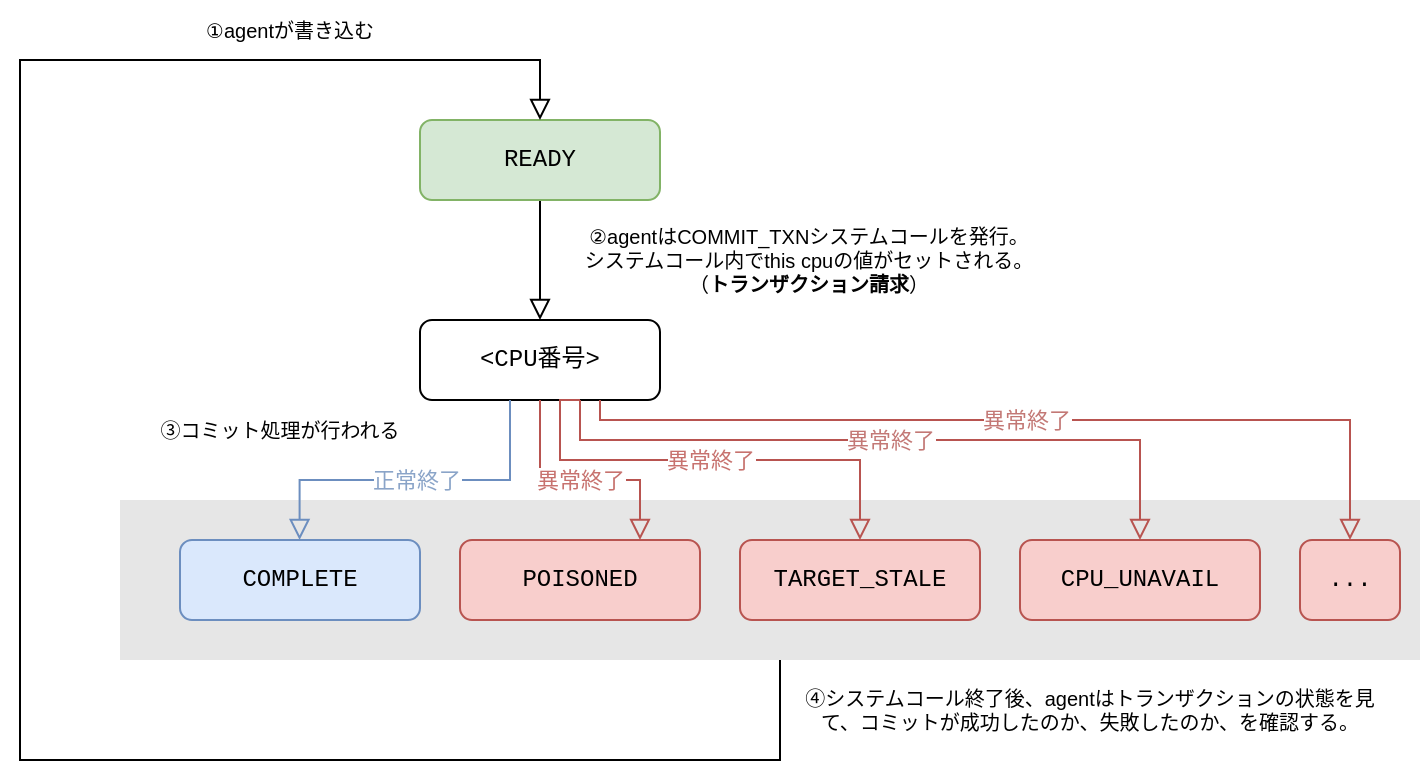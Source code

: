 <mxfile version="23.1.4" type="github">
  <diagram id="C5RBs43oDa-KdzZeNtuy" name="Page-1">
    <mxGraphModel dx="1766" dy="490" grid="1" gridSize="10" guides="1" tooltips="1" connect="1" arrows="1" fold="1" page="1" pageScale="1" pageWidth="827" pageHeight="1169" math="0" shadow="0">
      <root>
        <mxCell id="WIyWlLk6GJQsqaUBKTNV-0" />
        <mxCell id="WIyWlLk6GJQsqaUBKTNV-1" parent="WIyWlLk6GJQsqaUBKTNV-0" />
        <mxCell id="uvHBNaYPE4i9yTGE9JWl-4" value="" style="rounded=0;whiteSpace=wrap;html=1;fillColor=#E6E6E6;strokeColor=none;" vertex="1" parent="WIyWlLk6GJQsqaUBKTNV-1">
          <mxGeometry x="10" y="260" width="650" height="80" as="geometry" />
        </mxCell>
        <mxCell id="WIyWlLk6GJQsqaUBKTNV-2" value="" style="rounded=0;html=1;jettySize=auto;orthogonalLoop=1;fontSize=11;endArrow=block;endFill=0;endSize=8;strokeWidth=1;shadow=0;labelBackgroundColor=none;edgeStyle=orthogonalEdgeStyle;" parent="WIyWlLk6GJQsqaUBKTNV-1" source="WIyWlLk6GJQsqaUBKTNV-3" edge="1">
          <mxGeometry relative="1" as="geometry">
            <mxPoint x="220" y="170" as="targetPoint" />
          </mxGeometry>
        </mxCell>
        <mxCell id="WIyWlLk6GJQsqaUBKTNV-3" value="READY" style="rounded=1;whiteSpace=wrap;html=1;fontSize=12;glass=0;strokeWidth=1;shadow=0;fontFamily=Courier New;fillColor=#d5e8d4;strokeColor=#82b366;" parent="WIyWlLk6GJQsqaUBKTNV-1" vertex="1">
          <mxGeometry x="160" y="70" width="120" height="40" as="geometry" />
        </mxCell>
        <mxCell id="WIyWlLk6GJQsqaUBKTNV-7" value="&amp;lt;CPU番号&amp;gt;" style="rounded=1;whiteSpace=wrap;html=1;fontSize=12;glass=0;strokeWidth=1;shadow=0;fontFamily=Courier New;" parent="WIyWlLk6GJQsqaUBKTNV-1" vertex="1">
          <mxGeometry x="160" y="170" width="120" height="40" as="geometry" />
        </mxCell>
        <mxCell id="WIyWlLk6GJQsqaUBKTNV-11" value="COMPLETE" style="rounded=1;whiteSpace=wrap;html=1;fontSize=12;glass=0;strokeWidth=1;shadow=0;fillColor=#dae8fc;strokeColor=#6c8ebf;fontFamily=Courier New;" parent="WIyWlLk6GJQsqaUBKTNV-1" vertex="1">
          <mxGeometry x="40" y="280" width="120" height="40" as="geometry" />
        </mxCell>
        <mxCell id="WIyWlLk6GJQsqaUBKTNV-12" value="POISONED" style="rounded=1;whiteSpace=wrap;html=1;fontSize=12;glass=0;strokeWidth=1;shadow=0;fillColor=#f8cecc;strokeColor=#b85450;fontFamily=Courier New;" parent="WIyWlLk6GJQsqaUBKTNV-1" vertex="1">
          <mxGeometry x="180" y="280" width="120" height="40" as="geometry" />
        </mxCell>
        <mxCell id="uvHBNaYPE4i9yTGE9JWl-0" value="TARGET_STALE" style="rounded=1;whiteSpace=wrap;html=1;fontSize=12;glass=0;strokeWidth=1;shadow=0;fillColor=#f8cecc;strokeColor=#b85450;fontFamily=Courier New;" vertex="1" parent="WIyWlLk6GJQsqaUBKTNV-1">
          <mxGeometry x="320" y="280" width="120" height="40" as="geometry" />
        </mxCell>
        <mxCell id="uvHBNaYPE4i9yTGE9JWl-3" value="正常終了" style="rounded=0;html=1;jettySize=auto;orthogonalLoop=1;fontSize=11;endArrow=block;endFill=0;endSize=8;strokeWidth=1;shadow=0;labelBackgroundColor=default;edgeStyle=orthogonalEdgeStyle;exitX=0.375;exitY=1;exitDx=0;exitDy=0;exitPerimeter=0;fillColor=#dae8fc;strokeColor=#6c8ebf;fontColor=#8aa4c8;" edge="1" parent="WIyWlLk6GJQsqaUBKTNV-1" source="WIyWlLk6GJQsqaUBKTNV-7">
          <mxGeometry x="-0.0" relative="1" as="geometry">
            <mxPoint x="99.8" y="230" as="sourcePoint" />
            <mxPoint x="99.8" y="280" as="targetPoint" />
            <Array as="points">
              <mxPoint x="205" y="250" />
              <mxPoint x="100" y="250" />
            </Array>
            <mxPoint as="offset" />
          </mxGeometry>
        </mxCell>
        <mxCell id="uvHBNaYPE4i9yTGE9JWl-5" value="異常終了" style="rounded=0;html=1;jettySize=auto;orthogonalLoop=1;fontSize=11;endArrow=block;endFill=0;endSize=8;strokeWidth=1;shadow=0;labelBackgroundColor=default;edgeStyle=orthogonalEdgeStyle;exitX=0.5;exitY=1;exitDx=0;exitDy=0;fillColor=#f8cecc;strokeColor=#b85450;entryX=0.75;entryY=0;entryDx=0;entryDy=0;fontColor=#c7726e;" edge="1" parent="WIyWlLk6GJQsqaUBKTNV-1" source="WIyWlLk6GJQsqaUBKTNV-7" target="WIyWlLk6GJQsqaUBKTNV-12">
          <mxGeometry relative="1" as="geometry">
            <mxPoint x="240" y="140" as="sourcePoint" />
            <mxPoint x="240" y="190" as="targetPoint" />
            <Array as="points">
              <mxPoint x="220" y="250" />
              <mxPoint x="270" y="250" />
            </Array>
          </mxGeometry>
        </mxCell>
        <mxCell id="uvHBNaYPE4i9yTGE9JWl-6" value="異常終了" style="rounded=0;html=1;jettySize=auto;orthogonalLoop=1;fontSize=11;endArrow=block;endFill=0;endSize=8;strokeWidth=1;shadow=0;labelBackgroundColor=default;edgeStyle=orthogonalEdgeStyle;entryX=0.5;entryY=0;entryDx=0;entryDy=0;fillColor=#f8cecc;strokeColor=#b85450;fontColor=#c7726e;" edge="1" parent="WIyWlLk6GJQsqaUBKTNV-1" target="uvHBNaYPE4i9yTGE9JWl-0">
          <mxGeometry relative="1" as="geometry">
            <mxPoint x="240" y="210" as="sourcePoint" />
            <mxPoint x="250" y="200" as="targetPoint" />
            <Array as="points">
              <mxPoint x="230" y="210" />
              <mxPoint x="230" y="240" />
              <mxPoint x="380" y="240" />
            </Array>
          </mxGeometry>
        </mxCell>
        <mxCell id="uvHBNaYPE4i9yTGE9JWl-7" value="CPU_UNAVAIL" style="rounded=1;whiteSpace=wrap;html=1;fontSize=12;glass=0;strokeWidth=1;shadow=0;fillColor=#f8cecc;strokeColor=#b85450;fontFamily=Courier New;" vertex="1" parent="WIyWlLk6GJQsqaUBKTNV-1">
          <mxGeometry x="460" y="280" width="120" height="40" as="geometry" />
        </mxCell>
        <mxCell id="uvHBNaYPE4i9yTGE9JWl-8" value="..." style="rounded=1;whiteSpace=wrap;html=1;fontSize=12;glass=0;strokeWidth=1;shadow=0;fillColor=#f8cecc;strokeColor=#b85450;fontFamily=Courier New;" vertex="1" parent="WIyWlLk6GJQsqaUBKTNV-1">
          <mxGeometry x="600" y="280" width="50" height="40" as="geometry" />
        </mxCell>
        <mxCell id="uvHBNaYPE4i9yTGE9JWl-9" value="異常終了" style="rounded=0;html=1;jettySize=auto;orthogonalLoop=1;fontSize=11;endArrow=block;endFill=0;endSize=8;strokeWidth=1;shadow=0;labelBackgroundColor=default;edgeStyle=orthogonalEdgeStyle;fillColor=#f8cecc;strokeColor=#b85450;fontColor=#c37875;" edge="1" parent="WIyWlLk6GJQsqaUBKTNV-1">
          <mxGeometry relative="1" as="geometry">
            <mxPoint x="240" y="210" as="sourcePoint" />
            <mxPoint x="520" y="280" as="targetPoint" />
            <Array as="points">
              <mxPoint x="240" y="230" />
              <mxPoint x="520" y="230" />
              <mxPoint x="520" y="280" />
            </Array>
          </mxGeometry>
        </mxCell>
        <mxCell id="uvHBNaYPE4i9yTGE9JWl-11" value="" style="rounded=0;html=1;jettySize=auto;orthogonalLoop=1;fontSize=11;endArrow=block;endFill=0;endSize=8;strokeWidth=1;shadow=0;labelBackgroundColor=none;edgeStyle=orthogonalEdgeStyle;entryX=0.5;entryY=0;entryDx=0;entryDy=0;" edge="1" parent="WIyWlLk6GJQsqaUBKTNV-1" target="WIyWlLk6GJQsqaUBKTNV-3">
          <mxGeometry relative="1" as="geometry">
            <mxPoint x="340" y="340" as="sourcePoint" />
            <mxPoint x="340" y="390" as="targetPoint" />
            <Array as="points">
              <mxPoint x="340" y="390" />
              <mxPoint x="-40" y="390" />
              <mxPoint x="-40" y="40" />
              <mxPoint x="220" y="40" />
            </Array>
          </mxGeometry>
        </mxCell>
        <mxCell id="uvHBNaYPE4i9yTGE9JWl-12" value="異常終了" style="rounded=0;html=1;jettySize=auto;orthogonalLoop=1;fontSize=11;endArrow=block;endFill=0;endSize=8;strokeWidth=1;shadow=0;labelBackgroundColor=default;edgeStyle=orthogonalEdgeStyle;entryX=0.5;entryY=0;entryDx=0;entryDy=0;fillColor=#f8cecc;strokeColor=#b85450;fontColor=#c37875;" edge="1" parent="WIyWlLk6GJQsqaUBKTNV-1" target="uvHBNaYPE4i9yTGE9JWl-8">
          <mxGeometry x="0.001" relative="1" as="geometry">
            <mxPoint x="250" y="210" as="sourcePoint" />
            <mxPoint x="530" y="280" as="targetPoint" />
            <Array as="points">
              <mxPoint x="250" y="220" />
              <mxPoint x="625" y="220" />
            </Array>
            <mxPoint as="offset" />
          </mxGeometry>
        </mxCell>
        <mxCell id="uvHBNaYPE4i9yTGE9JWl-13" value="①agentが書き込む" style="text;html=1;align=center;verticalAlign=middle;whiteSpace=wrap;rounded=0;fontSize=10;" vertex="1" parent="WIyWlLk6GJQsqaUBKTNV-1">
          <mxGeometry x="40" y="10" width="110" height="30" as="geometry" />
        </mxCell>
        <mxCell id="uvHBNaYPE4i9yTGE9JWl-15" value="②agentはCOMMIT_TXNシステムコールを発行。&lt;br style=&quot;font-size: 10px;&quot;&gt;システムコール内でthis cpuの値がセットされる。&lt;br&gt;（&lt;b&gt;トランザクション請求&lt;/b&gt;）" style="text;html=1;align=center;verticalAlign=middle;whiteSpace=wrap;rounded=0;fontSize=10;" vertex="1" parent="WIyWlLk6GJQsqaUBKTNV-1">
          <mxGeometry x="180" y="120" width="349" height="40" as="geometry" />
        </mxCell>
        <mxCell id="uvHBNaYPE4i9yTGE9JWl-20" value="③コミット処理が行われる" style="text;html=1;align=center;verticalAlign=middle;whiteSpace=wrap;rounded=0;fontSize=10;" vertex="1" parent="WIyWlLk6GJQsqaUBKTNV-1">
          <mxGeometry x="20" y="210" width="140" height="30" as="geometry" />
        </mxCell>
        <mxCell id="uvHBNaYPE4i9yTGE9JWl-22" value="④システムコール終了後、agentはトランザクションの状態を見て、コミットが成功したのか、失敗したのか、を確認する。" style="text;html=1;align=center;verticalAlign=middle;whiteSpace=wrap;rounded=0;fontSize=10;" vertex="1" parent="WIyWlLk6GJQsqaUBKTNV-1">
          <mxGeometry x="350" y="350" width="290" height="30" as="geometry" />
        </mxCell>
      </root>
    </mxGraphModel>
  </diagram>
</mxfile>
